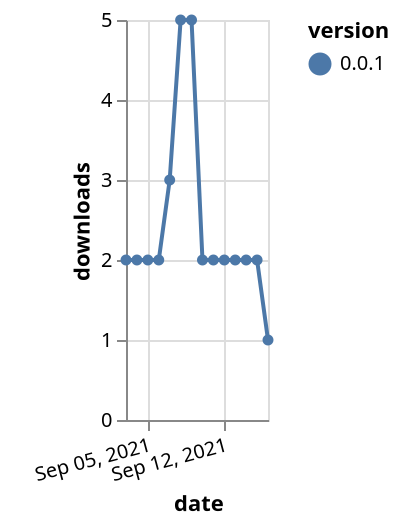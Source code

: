 {"$schema": "https://vega.github.io/schema/vega-lite/v5.json", "description": "A simple bar chart with embedded data.", "data": {"values": [{"date": "2021-09-03", "total": 2786, "delta": 2, "version": "0.0.1"}, {"date": "2021-09-04", "total": 2788, "delta": 2, "version": "0.0.1"}, {"date": "2021-09-05", "total": 2790, "delta": 2, "version": "0.0.1"}, {"date": "2021-09-06", "total": 2792, "delta": 2, "version": "0.0.1"}, {"date": "2021-09-07", "total": 2795, "delta": 3, "version": "0.0.1"}, {"date": "2021-09-08", "total": 2800, "delta": 5, "version": "0.0.1"}, {"date": "2021-09-09", "total": 2805, "delta": 5, "version": "0.0.1"}, {"date": "2021-09-10", "total": 2807, "delta": 2, "version": "0.0.1"}, {"date": "2021-09-11", "total": 2809, "delta": 2, "version": "0.0.1"}, {"date": "2021-09-12", "total": 2811, "delta": 2, "version": "0.0.1"}, {"date": "2021-09-13", "total": 2813, "delta": 2, "version": "0.0.1"}, {"date": "2021-09-14", "total": 2815, "delta": 2, "version": "0.0.1"}, {"date": "2021-09-15", "total": 2817, "delta": 2, "version": "0.0.1"}, {"date": "2021-09-16", "total": 2818, "delta": 1, "version": "0.0.1"}]}, "width": "container", "mark": {"type": "line", "point": {"filled": true}}, "encoding": {"x": {"field": "date", "type": "temporal", "timeUnit": "yearmonthdate", "title": "date", "axis": {"labelAngle": -15}}, "y": {"field": "delta", "type": "quantitative", "title": "downloads"}, "color": {"field": "version", "type": "nominal"}, "tooltip": {"field": "delta"}}}